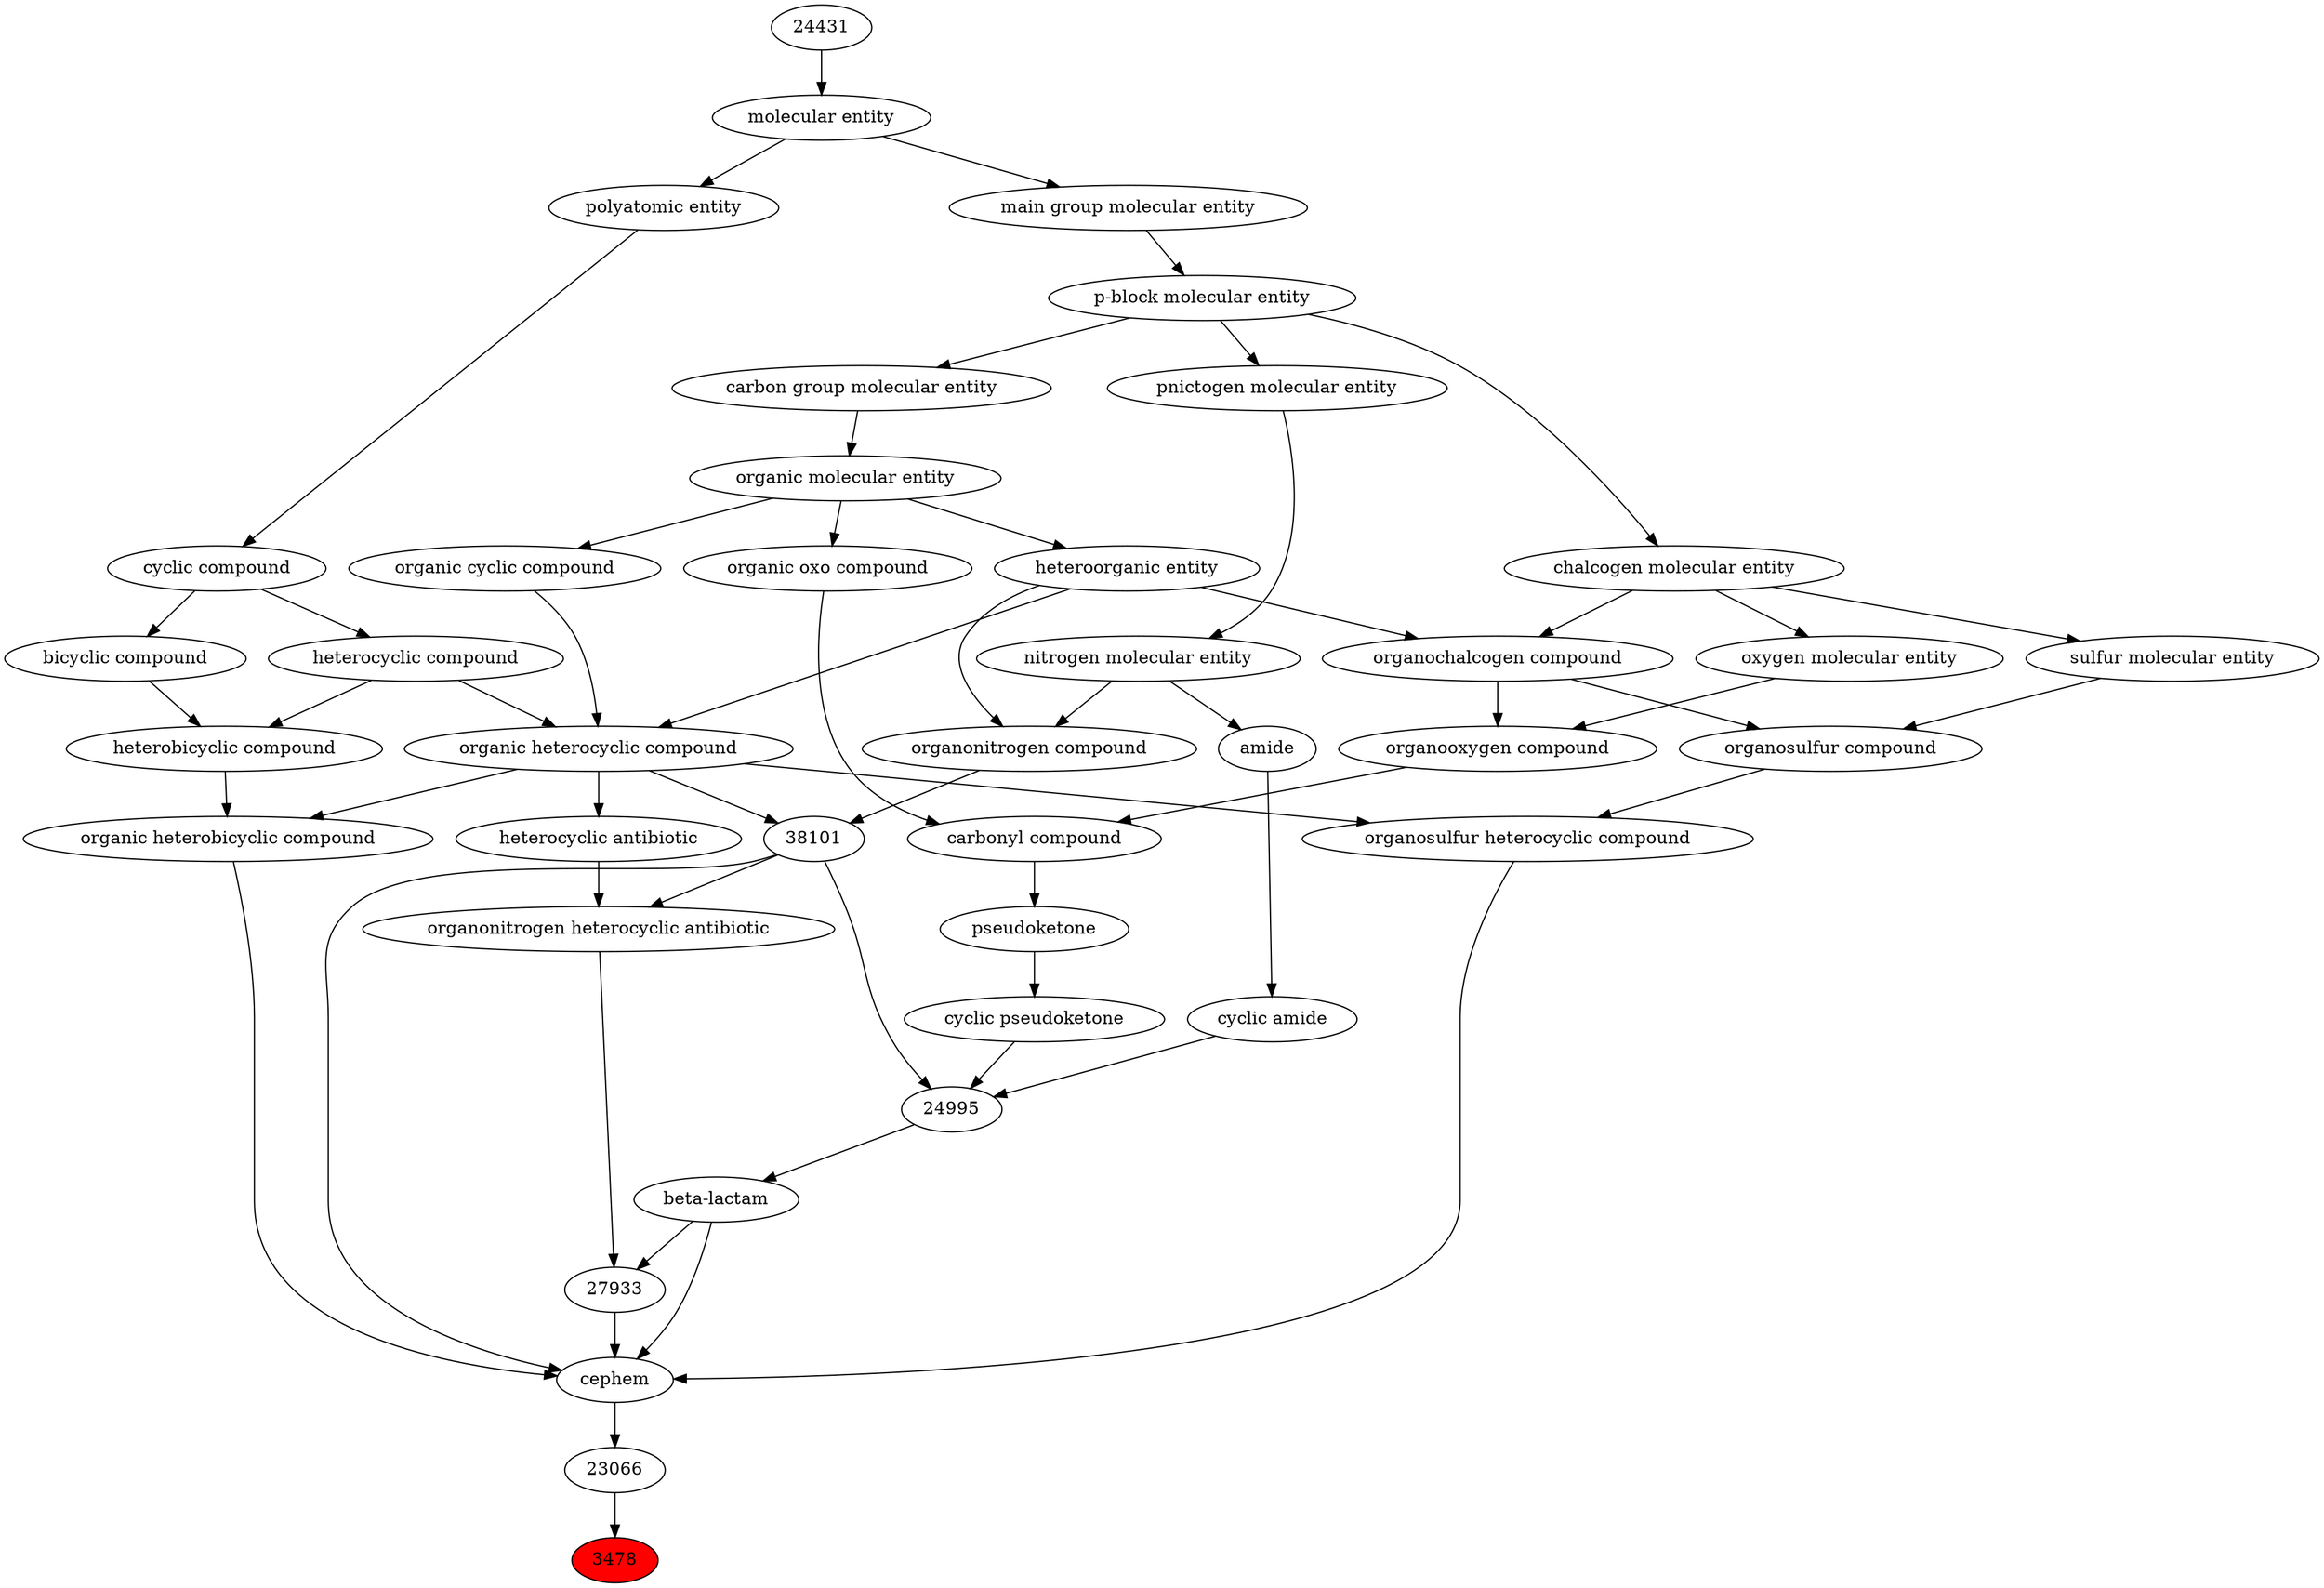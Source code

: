 digraph tree{ 
3478 [label="3478" fillcolor=red style=filled]
23066 -> 3478
23066 [label="23066"]
38311 -> 23066
38311 [label="cephem"]
27171 -> 38311
38101 -> 38311
38106 -> 38311
27933 -> 38311
35627 -> 38311
27171 [label="organic heterobicyclic compound"]
33672 -> 27171
24532 -> 27171
38101 [label="38101"]
24532 -> 38101
35352 -> 38101
38106 [label="organosulfur heterocyclic compound"]
33261 -> 38106
24532 -> 38106
27933 [label="27933"]
35627 -> 27933
25558 -> 27933
35627 [label="beta-lactam"]
24995 -> 35627
33672 [label="heterobicyclic compound"]
33636 -> 33672
5686 -> 33672
24532 [label="organic heterocyclic compound"]
33285 -> 24532
33832 -> 24532
5686 -> 24532
35352 [label="organonitrogen compound"]
51143 -> 35352
33285 -> 35352
33261 [label="organosulfur compound"]
36962 -> 33261
26835 -> 33261
25558 [label="organonitrogen heterocyclic antibiotic"]
38101 -> 25558
24531 -> 25558
24995 [label="24995"]
36588 -> 24995
38101 -> 24995
23443 -> 24995
33636 [label="bicyclic compound"]
33595 -> 33636
5686 [label="heterocyclic compound"]
33595 -> 5686
33285 [label="heteroorganic entity"]
50860 -> 33285
33832 [label="organic cyclic compound"]
50860 -> 33832
51143 [label="nitrogen molecular entity"]
33302 -> 51143
36962 [label="organochalcogen compound"]
33285 -> 36962
33304 -> 36962
26835 [label="sulfur molecular entity"]
33304 -> 26835
24531 [label="heterocyclic antibiotic"]
24532 -> 24531
36588 [label="cyclic pseudoketone"]
36585 -> 36588
23443 [label="cyclic amide"]
32988 -> 23443
33595 [label="cyclic compound"]
36357 -> 33595
50860 [label="organic molecular entity"]
33582 -> 50860
33302 [label="pnictogen molecular entity"]
33675 -> 33302
33304 [label="chalcogen molecular entity"]
33675 -> 33304
36585 [label="pseudoketone"]
36586 -> 36585
32988 [label="amide"]
51143 -> 32988
36357 [label="polyatomic entity"]
23367 -> 36357
33582 [label="carbon group molecular entity"]
33675 -> 33582
33675 [label="p-block molecular entity"]
33579 -> 33675
36586 [label="carbonyl compound"]
36587 -> 36586
36963 -> 36586
23367 [label="molecular entity"]
24431 -> 23367
33579 [label="main group molecular entity"]
23367 -> 33579
36587 [label="organic oxo compound"]
50860 -> 36587
36963 [label="organooxygen compound"]
36962 -> 36963
25806 -> 36963
24431 [label="24431"]
25806 [label="oxygen molecular entity"]
33304 -> 25806
}